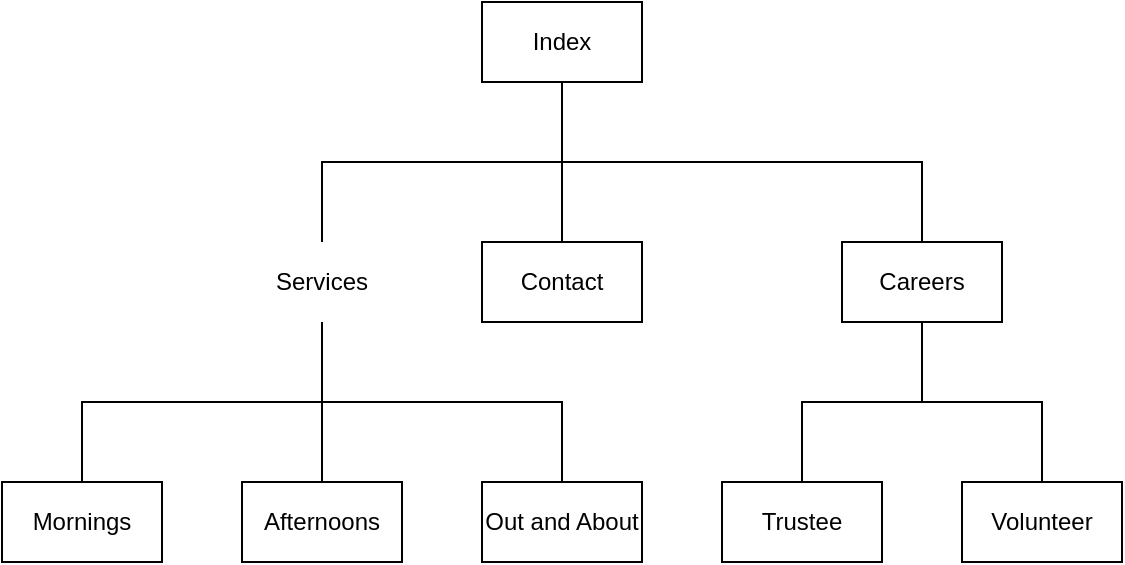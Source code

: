 <mxfile pages="1" version="11.2.9" type="github"><diagram id="4pgWkeU9V9q3FlCaTtM1" name="Page-1"><mxGraphModel dx="946" dy="551" grid="0" gridSize="10" guides="1" tooltips="1" connect="1" arrows="1" fold="1" page="0" pageScale="1" pageWidth="2339" pageHeight="3300" math="0" shadow="0"><root><mxCell id="0"/><mxCell id="1" parent="0"/><mxCell id="zbAecVJlu7CVFFOgWAHv-3" value="" style="edgeStyle=orthogonalEdgeStyle;rounded=0;orthogonalLoop=1;jettySize=auto;html=1;endArrow=none;endFill=0;" edge="1" parent="1" source="zbAecVJlu7CVFFOgWAHv-1" target="zbAecVJlu7CVFFOgWAHv-2"><mxGeometry relative="1" as="geometry"><Array as="points"><mxPoint x="320" y="120"/><mxPoint x="200" y="120"/></Array></mxGeometry></mxCell><mxCell id="zbAecVJlu7CVFFOgWAHv-5" value="" style="edgeStyle=orthogonalEdgeStyle;rounded=0;orthogonalLoop=1;jettySize=auto;html=1;endArrow=none;endFill=0;" edge="1" parent="1" source="zbAecVJlu7CVFFOgWAHv-1" target="zbAecVJlu7CVFFOgWAHv-4"><mxGeometry relative="1" as="geometry"/></mxCell><mxCell id="zbAecVJlu7CVFFOgWAHv-7" value="" style="edgeStyle=orthogonalEdgeStyle;rounded=0;orthogonalLoop=1;jettySize=auto;html=1;endArrow=none;endFill=0;" edge="1" parent="1" source="zbAecVJlu7CVFFOgWAHv-1" target="zbAecVJlu7CVFFOgWAHv-6"><mxGeometry relative="1" as="geometry"><Array as="points"><mxPoint x="320" y="120"/><mxPoint x="500" y="120"/></Array></mxGeometry></mxCell><mxCell id="zbAecVJlu7CVFFOgWAHv-1" value="Index" style="rounded=0;whiteSpace=wrap;html=1;fillColor=none;" vertex="1" parent="1"><mxGeometry x="280" y="40" width="80" height="40" as="geometry"/></mxCell><mxCell id="zbAecVJlu7CVFFOgWAHv-9" value="" style="edgeStyle=orthogonalEdgeStyle;rounded=0;orthogonalLoop=1;jettySize=auto;html=1;endArrow=none;endFill=0;" edge="1" parent="1" source="zbAecVJlu7CVFFOgWAHv-6" target="zbAecVJlu7CVFFOgWAHv-8"><mxGeometry relative="1" as="geometry"/></mxCell><mxCell id="zbAecVJlu7CVFFOgWAHv-11" value="" style="edgeStyle=orthogonalEdgeStyle;rounded=0;orthogonalLoop=1;jettySize=auto;html=1;endArrow=none;endFill=0;" edge="1" parent="1" source="zbAecVJlu7CVFFOgWAHv-6" target="zbAecVJlu7CVFFOgWAHv-10"><mxGeometry relative="1" as="geometry"><Array as="points"><mxPoint x="500" y="240"/><mxPoint x="560" y="240"/></Array></mxGeometry></mxCell><mxCell id="zbAecVJlu7CVFFOgWAHv-6" value="Careers" style="rounded=0;whiteSpace=wrap;html=1;fillColor=none;" vertex="1" parent="1"><mxGeometry x="460" y="160" width="80" height="40" as="geometry"/></mxCell><mxCell id="zbAecVJlu7CVFFOgWAHv-10" value="Volunteer" style="rounded=0;whiteSpace=wrap;html=1;fillColor=none;" vertex="1" parent="1"><mxGeometry x="520" y="280" width="80" height="40" as="geometry"/></mxCell><mxCell id="zbAecVJlu7CVFFOgWAHv-8" value="Trustee" style="rounded=0;whiteSpace=wrap;html=1;fillColor=none;" vertex="1" parent="1"><mxGeometry x="400" y="280" width="80" height="40" as="geometry"/></mxCell><mxCell id="zbAecVJlu7CVFFOgWAHv-4" value="Contact" style="rounded=0;whiteSpace=wrap;html=1;fillColor=none;" vertex="1" parent="1"><mxGeometry x="280" y="160" width="80" height="40" as="geometry"/></mxCell><mxCell id="zbAecVJlu7CVFFOgWAHv-13" value="" style="edgeStyle=orthogonalEdgeStyle;rounded=0;orthogonalLoop=1;jettySize=auto;html=1;endArrow=none;endFill=0;" edge="1" parent="1" source="zbAecVJlu7CVFFOgWAHv-2" target="zbAecVJlu7CVFFOgWAHv-12"><mxGeometry relative="1" as="geometry"><Array as="points"><mxPoint x="200" y="240"/><mxPoint x="80" y="240"/></Array></mxGeometry></mxCell><mxCell id="zbAecVJlu7CVFFOgWAHv-15" value="" style="edgeStyle=orthogonalEdgeStyle;rounded=0;orthogonalLoop=1;jettySize=auto;html=1;endArrow=none;endFill=0;" edge="1" parent="1" source="zbAecVJlu7CVFFOgWAHv-2" target="zbAecVJlu7CVFFOgWAHv-14"><mxGeometry relative="1" as="geometry"/></mxCell><mxCell id="zbAecVJlu7CVFFOgWAHv-17" value="" style="edgeStyle=orthogonalEdgeStyle;rounded=0;orthogonalLoop=1;jettySize=auto;html=1;endArrow=none;endFill=0;" edge="1" parent="1" source="zbAecVJlu7CVFFOgWAHv-2" target="zbAecVJlu7CVFFOgWAHv-16"><mxGeometry relative="1" as="geometry"><Array as="points"><mxPoint x="200" y="240"/><mxPoint x="320" y="240"/></Array></mxGeometry></mxCell><mxCell id="zbAecVJlu7CVFFOgWAHv-2" value="Services" style="rounded=0;whiteSpace=wrap;html=1;fillColor=none;strokeColor=none;" vertex="1" parent="1"><mxGeometry x="160" y="160" width="80" height="40" as="geometry"/></mxCell><mxCell id="zbAecVJlu7CVFFOgWAHv-16" value="Out and About" style="rounded=0;whiteSpace=wrap;html=1;fillColor=none;" vertex="1" parent="1"><mxGeometry x="280" y="280" width="80" height="40" as="geometry"/></mxCell><mxCell id="zbAecVJlu7CVFFOgWAHv-14" value="Afternoons" style="rounded=0;whiteSpace=wrap;html=1;fillColor=none;" vertex="1" parent="1"><mxGeometry x="160" y="280" width="80" height="40" as="geometry"/></mxCell><mxCell id="zbAecVJlu7CVFFOgWAHv-12" value="Mornings" style="rounded=0;whiteSpace=wrap;html=1;fillColor=none;" vertex="1" parent="1"><mxGeometry x="40" y="280" width="80" height="40" as="geometry"/></mxCell></root></mxGraphModel></diagram></mxfile>